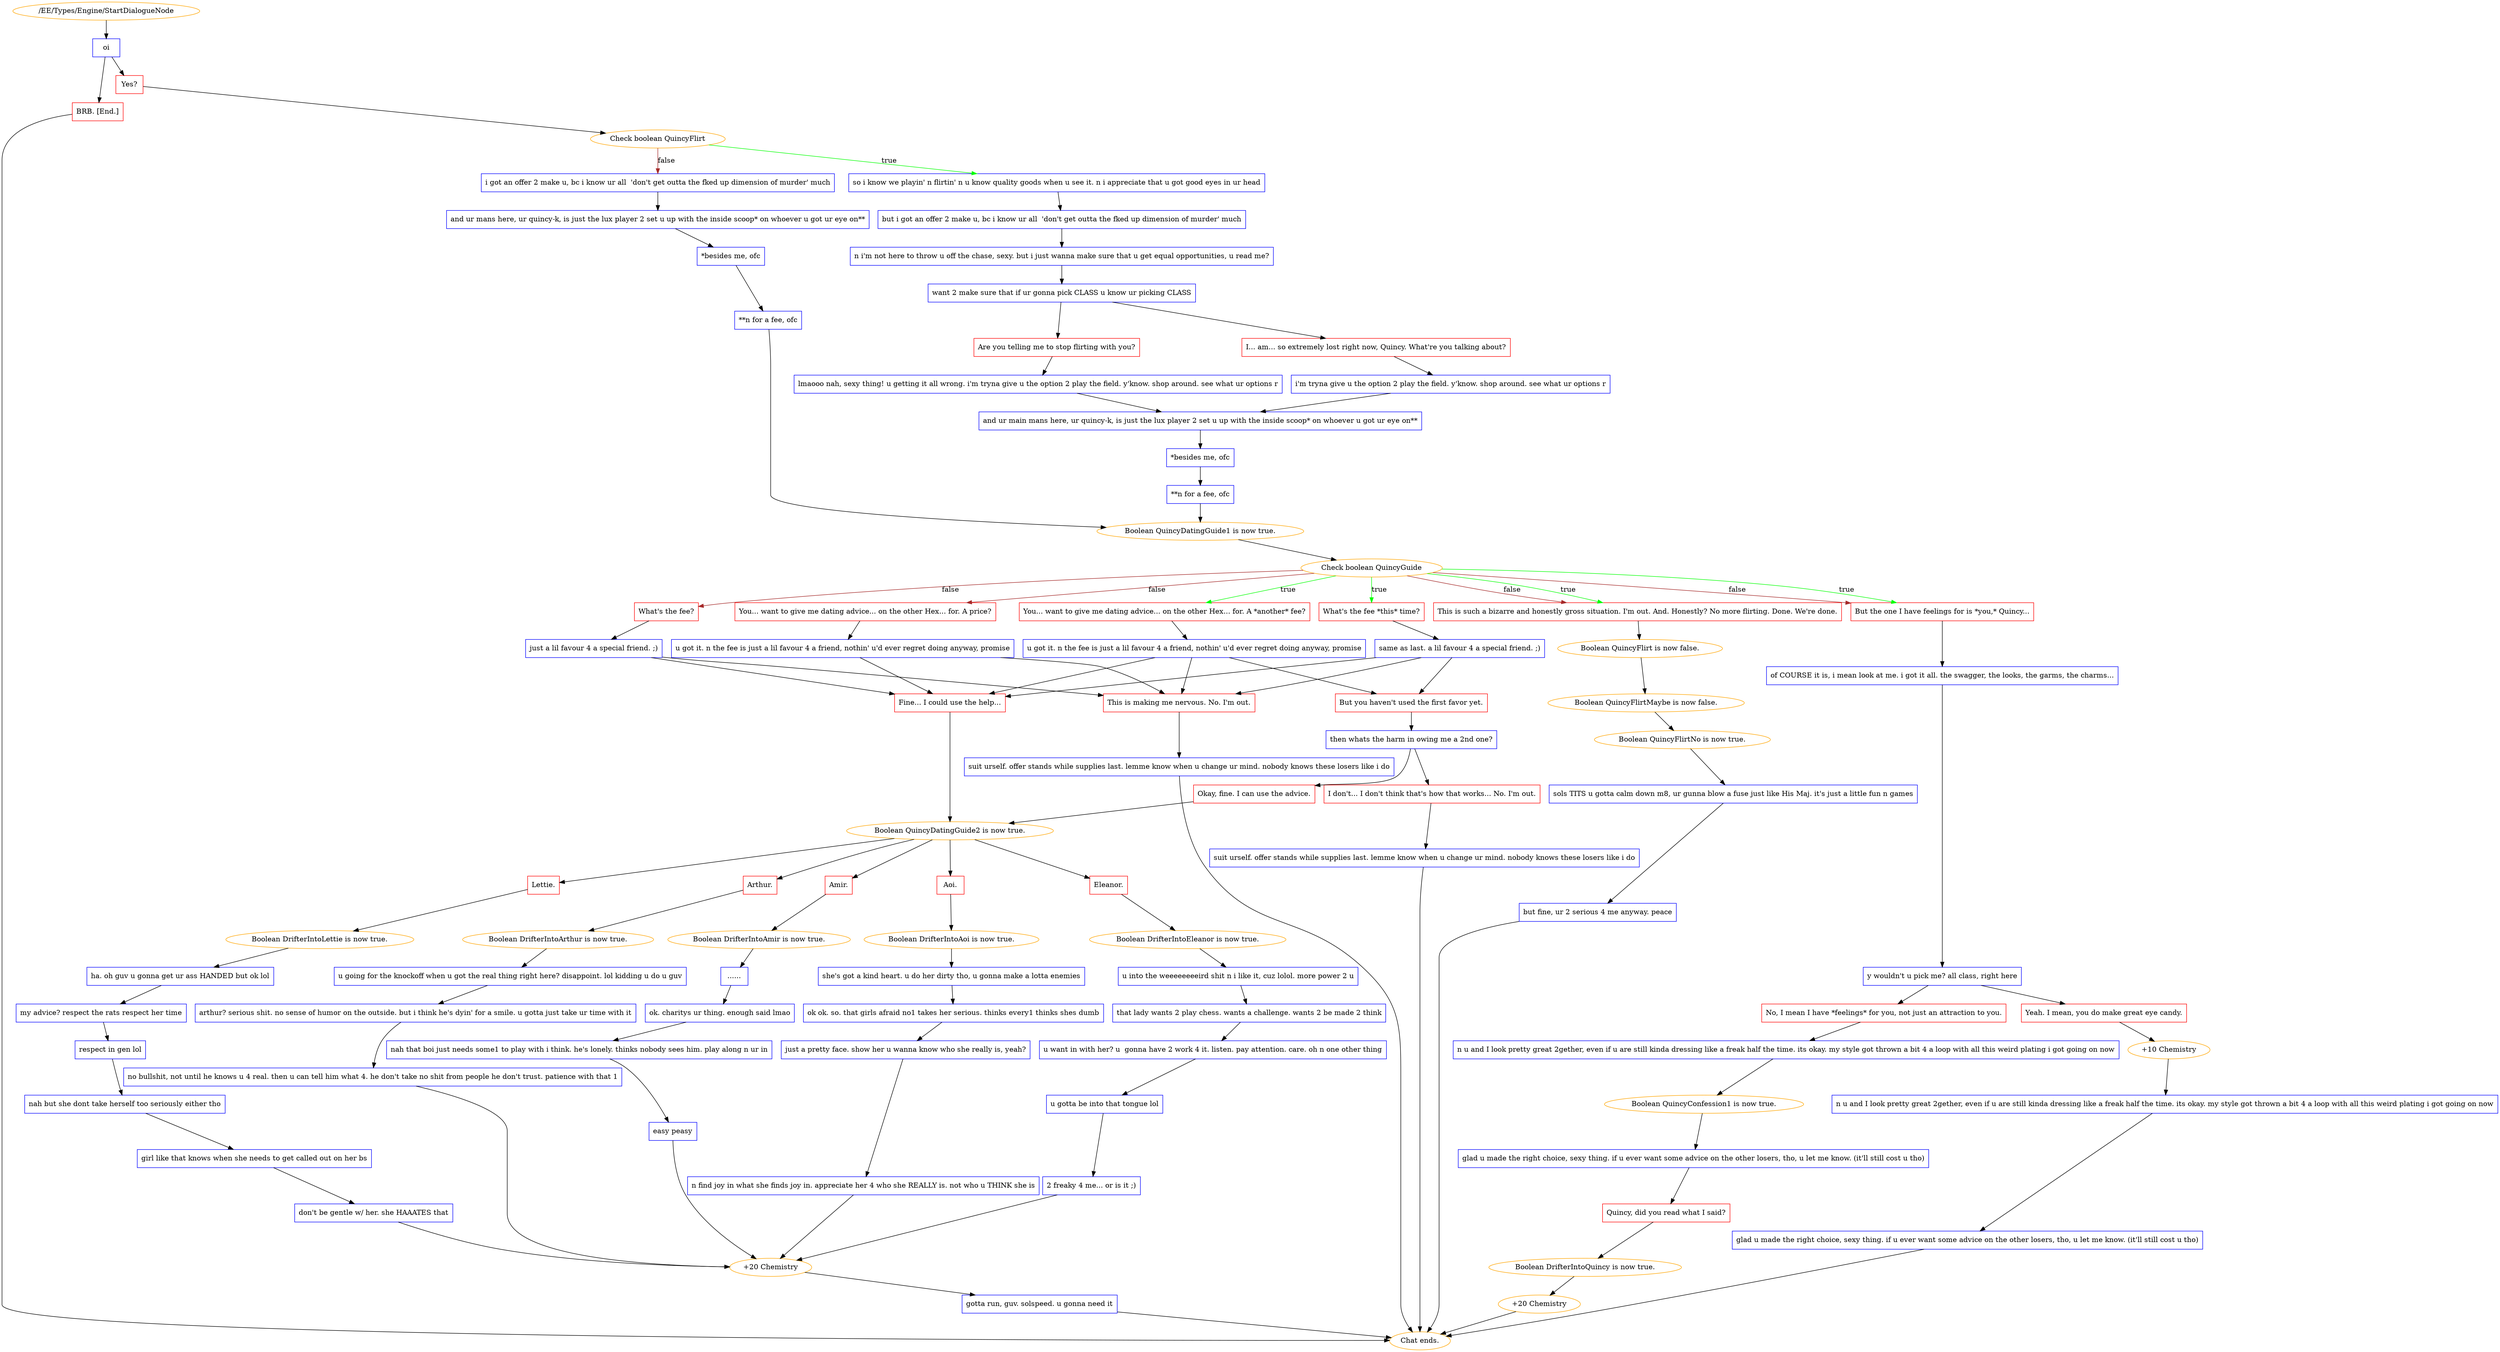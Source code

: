digraph {
	1612 [label="/EE/Types/Engine/StartDialogueNode",color=orange];
		1612 -> 1613;
	1613 [label="oi",shape=box,color=blue];
		1613 -> 1614;
		1613 -> 1615;
	1614 [label="Yes?",shape=box,color=red];
		1614 -> 1617;
	1615 [label="BRB. [End.]",shape=box,color=red];
		1615 -> "Chat ends.";
	1617 [label="Check boolean QuincyFlirt",color=orange];
		1617 -> 1618 [label=true,color=green];
		1617 -> 1619 [label=false,color=brown];
	"Chat ends." [color=orange];
	1618 [label="so i know we playin' n flirtin' n u know quality goods when u see it. n i appreciate that u got good eyes in ur head",shape=box,color=blue];
		1618 -> 1620;
	1619 [label="i got an offer 2 make u, bc i know ur all  'don't get outta the fked up dimension of murder' much",shape=box,color=blue];
		1619 -> 1621;
	1620 [label="but i got an offer 2 make u, bc i know ur all  'don't get outta the fked up dimension of murder' much",shape=box,color=blue];
		1620 -> 1622;
	1621 [label="and ur mans here, ur quincy-k, is just the lux player 2 set u up with the inside scoop* on whoever u got ur eye on**",shape=box,color=blue];
		1621 -> 1623;
	1622 [label="n i'm not here to throw u off the chase, sexy. but i just wanna make sure that u get equal opportunities, u read me?",shape=box,color=blue];
		1622 -> 1625;
	1623 [label="*besides me, ofc",shape=box,color=blue];
		1623 -> 1624;
	1625 [label="want 2 make sure that if ur gonna pick CLASS u know ur picking CLASS",shape=box,color=blue];
		1625 -> 1626;
		1625 -> 1627;
	1624 [label="**n for a fee, ofc",shape=box,color=blue];
		1624 -> 1633;
	1626 [label="I... am... so extremely lost right now, Quincy. What're you talking about?",shape=box,color=red];
		1626 -> 1628;
	1627 [label="Are you telling me to stop flirting with you?",shape=box,color=red];
		1627 -> 1629;
	1633 [label="Boolean QuincyDatingGuide1 is now true.",color=orange];
		1633 -> 1634;
	1628 [label="i'm tryna give u the option 2 play the field. y'know. shop around. see what ur options r",shape=box,color=blue];
		1628 -> 1630;
	1629 [label="lmaooo nah, sexy thing! u getting it all wrong. i'm tryna give u the option 2 play the field. y'know. shop around. see what ur options r",shape=box,color=blue];
		1629 -> 1630;
	1634 [label="Check boolean QuincyGuide",color=orange];
		1634 -> 1635 [label=true,color=green];
		1634 -> 1636 [label=true,color=green];
		1634 -> 1639 [label=true,color=green];
		1634 -> 1640 [label=true,color=green];
		1634 -> 1637 [label=false,color=brown];
		1634 -> 1638 [label=false,color=brown];
		1634 -> 1639 [label=false,color=brown];
		1634 -> 1640 [label=false,color=brown];
	1630 [label="and ur main mans here, ur quincy-k, is just the lux player 2 set u up with the inside scoop* on whoever u got ur eye on**",shape=box,color=blue];
		1630 -> 1631;
	1635 [label="You... want to give me dating advice... on the other Hex... for. A *another* fee?",shape=box,color=red];
		1635 -> 1641;
	1636 [label="What's the fee *this* time?",shape=box,color=red];
		1636 -> 1642;
	1639 [label="This is such a bizarre and honestly gross situation. I'm out. And. Honestly? No more flirting. Done. We're done.",shape=box,color=red];
		1639 -> 3558;
	1640 [label="But the one I have feelings for is *you,* Quincy...",shape=box,color=red];
		1640 -> 1646;
	1637 [label="What's the fee?",shape=box,color=red];
		1637 -> 1643;
	1638 [label="You... want to give me dating advice... on the other Hex... for. A price?",shape=box,color=red];
		1638 -> 1644;
	1631 [label="*besides me, ofc",shape=box,color=blue];
		1631 -> 1632;
	1641 [label="u got it. n the fee is just a lil favour 4 a friend, nothin' u'd ever regret doing anyway, promise",shape=box,color=blue];
		1641 -> 1647;
		1641 -> 1648;
		1641 -> 1649;
	1642 [label="same as last. a lil favour 4 a special friend. ;)",shape=box,color=blue];
		1642 -> 1647;
		1642 -> 1648;
		1642 -> 1649;
	3558 [label="Boolean QuincyFlirt is now false.",color=orange];
		3558 -> 3557;
	1646 [label="of COURSE it is, i mean look at me. i got it all. the swagger, the looks, the garms, the charms...",shape=box,color=blue];
		1646 -> 1651;
	1643 [label="just a lil favour 4 a special friend. ;)",shape=box,color=blue];
		1643 -> 1648;
		1643 -> 1649;
	1644 [label="u got it. n the fee is just a lil favour 4 a friend, nothin' u'd ever regret doing anyway, promise",shape=box,color=blue];
		1644 -> 1648;
		1644 -> 1649;
	1632 [label="**n for a fee, ofc",shape=box,color=blue];
		1632 -> 1633;
	1647 [label="But you haven't used the first favor yet.",shape=box,color=red];
		1647 -> 1653;
	1648 [label="This is making me nervous. No. I'm out.",shape=box,color=red];
		1648 -> 1654;
	1649 [label="Fine... I could use the help...",shape=box,color=red];
		1649 -> 1655;
	3557 [label="Boolean QuincyFlirtMaybe is now false.",color=orange];
		3557 -> 3559;
	1651 [label="y wouldn't u pick me? all class, right here",shape=box,color=blue];
		1651 -> 1661;
		1651 -> 1662;
	1653 [label="then whats the harm in owing me a 2nd one?",shape=box,color=blue];
		1653 -> 1656;
		1653 -> 1657;
	1654 [label="suit urself. offer stands while supplies last. lemme know when u change ur mind. nobody knows these losers like i do",shape=box,color=blue];
		1654 -> "Chat ends.";
	1655 [label="Boolean QuincyDatingGuide2 is now true.",color=orange];
		1655 -> 1674;
		1655 -> 1675;
		1655 -> 1676;
		1655 -> 1677;
		1655 -> 1678;
	3559 [label="Boolean QuincyFlirtNo is now true.",color=orange];
		3559 -> 1645;
	1661 [label="No, I mean I have *feelings* for you, not just an attraction to you.",shape=box,color=red];
		1661 -> 1663;
	1662 [label="Yeah. I mean, you do make great eye candy.",shape=box,color=red];
		1662 -> 1668;
	1656 [label="I don't... I don't think that's how that works... No. I'm out.",shape=box,color=red];
		1656 -> 1658;
	1657 [label="Okay, fine. I can use the advice.",shape=box,color=red];
		1657 -> 1655;
	"Chat ends." [color=orange];
	1674 [label="Lettie.",shape=box,color=red];
		1674 -> 1680;
	1675 [label="Arthur.",shape=box,color=red];
		1675 -> 1681;
	1676 [label="Amir.",shape=box,color=red];
		1676 -> 1682;
	1677 [label="Eleanor.",shape=box,color=red];
		1677 -> 1683;
	1678 [label="Aoi.",shape=box,color=red];
		1678 -> 1684;
	1645 [label="sols TITS u gotta calm down m8, ur gunna blow a fuse just like His Maj. it's just a little fun n games",shape=box,color=blue];
		1645 -> 1650;
	1663 [label="n u and I look pretty great 2gether, even if u are still kinda dressing like a freak half the time. its okay. my style got thrown a bit 4 a loop with all this weird plating i got going on now",shape=box,color=blue];
		1663 -> 1665;
	1668 [label="+10 Chemistry",color=orange];
		1668 -> 1664;
	1658 [label="suit urself. offer stands while supplies last. lemme know when u change ur mind. nobody knows these losers like i do",shape=box,color=blue];
		1658 -> "Chat ends.";
	1680 [label="Boolean DrifterIntoLettie is now true.",color=orange];
		1680 -> 1686;
	1681 [label="Boolean DrifterIntoArthur is now true.",color=orange];
		1681 -> 1692;
	1682 [label="Boolean DrifterIntoAmir is now true.",color=orange];
		1682 -> 1695;
	1683 [label="Boolean DrifterIntoEleanor is now true.",color=orange];
		1683 -> 1699;
	1684 [label="Boolean DrifterIntoAoi is now true.",color=orange];
		1684 -> 1704;
	1650 [label="but fine, ur 2 serious 4 me anyway. peace",shape=box,color=blue];
		1650 -> "Chat ends.";
	1665 [label="Boolean QuincyConfession1 is now true.",color=orange];
		1665 -> 1666;
	1664 [label="n u and I look pretty great 2gether, even if u are still kinda dressing like a freak half the time. its okay. my style got thrown a bit 4 a loop with all this weird plating i got going on now",shape=box,color=blue];
		1664 -> 1667;
	"Chat ends." [color=orange];
	1686 [label="ha. oh guv u gonna get ur ass HANDED but ok lol",shape=box,color=blue];
		1686 -> 1687;
	1692 [label="u going for the knockoff when u got the real thing right here? disappoint. lol kidding u do u guv",shape=box,color=blue];
		1692 -> 1694;
	1695 [label="......",shape=box,color=blue];
		1695 -> 1698;
	1699 [label="u into the weeeeeeeeird shit n i like it, cuz lolol. more power 2 u",shape=box,color=blue];
		1699 -> 1702;
	1704 [label="she's got a kind heart. u do her dirty tho, u gonna make a lotta enemies",shape=box,color=blue];
		1704 -> 1707;
	"Chat ends." [color=orange];
	1666 [label="glad u made the right choice, sexy thing. if u ever want some advice on the other losers, tho, u let me know. (it'll still cost u tho)",shape=box,color=blue];
		1666 -> 1670;
	1667 [label="glad u made the right choice, sexy thing. if u ever want some advice on the other losers, tho, u let me know. (it'll still cost u tho)",shape=box,color=blue];
		1667 -> "Chat ends.";
	1687 [label="my advice? respect the rats respect her time",shape=box,color=blue];
		1687 -> 1688;
	1694 [label="arthur? serious shit. no sense of humor on the outside. but i think he's dyin' for a smile. u gotta just take ur time with it",shape=box,color=blue];
		1694 -> 1693;
	1698 [label="ok. charitys ur thing. enough said lmao",shape=box,color=blue];
		1698 -> 1696;
	1702 [label="that lady wants 2 play chess. wants a challenge. wants 2 be made 2 think",shape=box,color=blue];
		1702 -> 1700;
	1707 [label="ok ok. so. that girls afraid no1 takes her serious. thinks every1 thinks shes dumb",shape=box,color=blue];
		1707 -> 1706;
	1670 [label="Quincy, did you read what I said?",shape=box,color=red];
		1670 -> 1671;
	"Chat ends." [color=orange];
	1688 [label="respect in gen lol",shape=box,color=blue];
		1688 -> 1689;
	1693 [label="no bullshit, not until he knows u 4 real. then u can tell him what 4. he don't take no shit from people he don't trust. patience with that 1",shape=box,color=blue];
		1693 -> 1712;
	1696 [label="nah that boi just needs some1 to play with i think. he's lonely. thinks nobody sees him. play along n ur in",shape=box,color=blue];
		1696 -> 1697;
	1700 [label="u want in with her? u  gonna have 2 work 4 it. listen. pay attention. care. oh n one other thing",shape=box,color=blue];
		1700 -> 1701;
	1706 [label="just a pretty face. show her u wanna know who she really is, yeah?",shape=box,color=blue];
		1706 -> 1705;
	1671 [label="Boolean DrifterIntoQuincy is now true.",color=orange];
		1671 -> 1672;
	1689 [label="nah but she dont take herself too seriously either tho",shape=box,color=blue];
		1689 -> 1691;
	1712 [label="+20 Chemistry",color=orange];
		1712 -> 1711;
	1697 [label="easy peasy",shape=box,color=blue];
		1697 -> 1712;
	1701 [label="u gotta be into that tongue lol",shape=box,color=blue];
		1701 -> 1703;
	1705 [label="n find joy in what she finds joy in. appreciate her 4 who she REALLY is. not who u THINK she is",shape=box,color=blue];
		1705 -> 1712;
	1672 [label="+20 Chemistry",color=orange];
		1672 -> "Chat ends.";
	1691 [label="girl like that knows when she needs to get called out on her bs",shape=box,color=blue];
		1691 -> 1690;
	1711 [label="gotta run, guv. solspeed. u gonna need it",shape=box,color=blue];
		1711 -> "Chat ends.";
	1703 [label="2 freaky 4 me... or is it ;)",shape=box,color=blue];
		1703 -> 1712;
	"Chat ends." [color=orange];
	1690 [label="don't be gentle w/ her. she HAAATES that",shape=box,color=blue];
		1690 -> 1712;
	"Chat ends." [color=orange];
}
